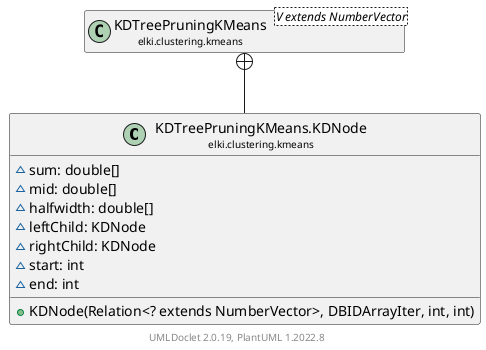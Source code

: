 @startuml
    remove .*\.(Instance|Par|Parameterizer|Factory)$
    set namespaceSeparator none
    hide empty fields
    hide empty methods

    class "<size:14>KDTreePruningKMeans.KDNode\n<size:10>elki.clustering.kmeans" as elki.clustering.kmeans.KDTreePruningKMeans.KDNode [[KDTreePruningKMeans.KDNode.html]] {
        ~sum: double[]
        ~mid: double[]
        ~halfwidth: double[]
        ~leftChild: KDNode
        ~rightChild: KDNode
        ~start: int
        ~end: int
        +KDNode(Relation<? extends NumberVector>, DBIDArrayIter, int, int)
    }

    class "<size:14>KDTreePruningKMeans\n<size:10>elki.clustering.kmeans" as elki.clustering.kmeans.KDTreePruningKMeans<V extends NumberVector> [[KDTreePruningKMeans.html]]

    elki.clustering.kmeans.KDTreePruningKMeans +-- elki.clustering.kmeans.KDTreePruningKMeans.KDNode

    center footer UMLDoclet 2.0.19, PlantUML 1.2022.8
@enduml
